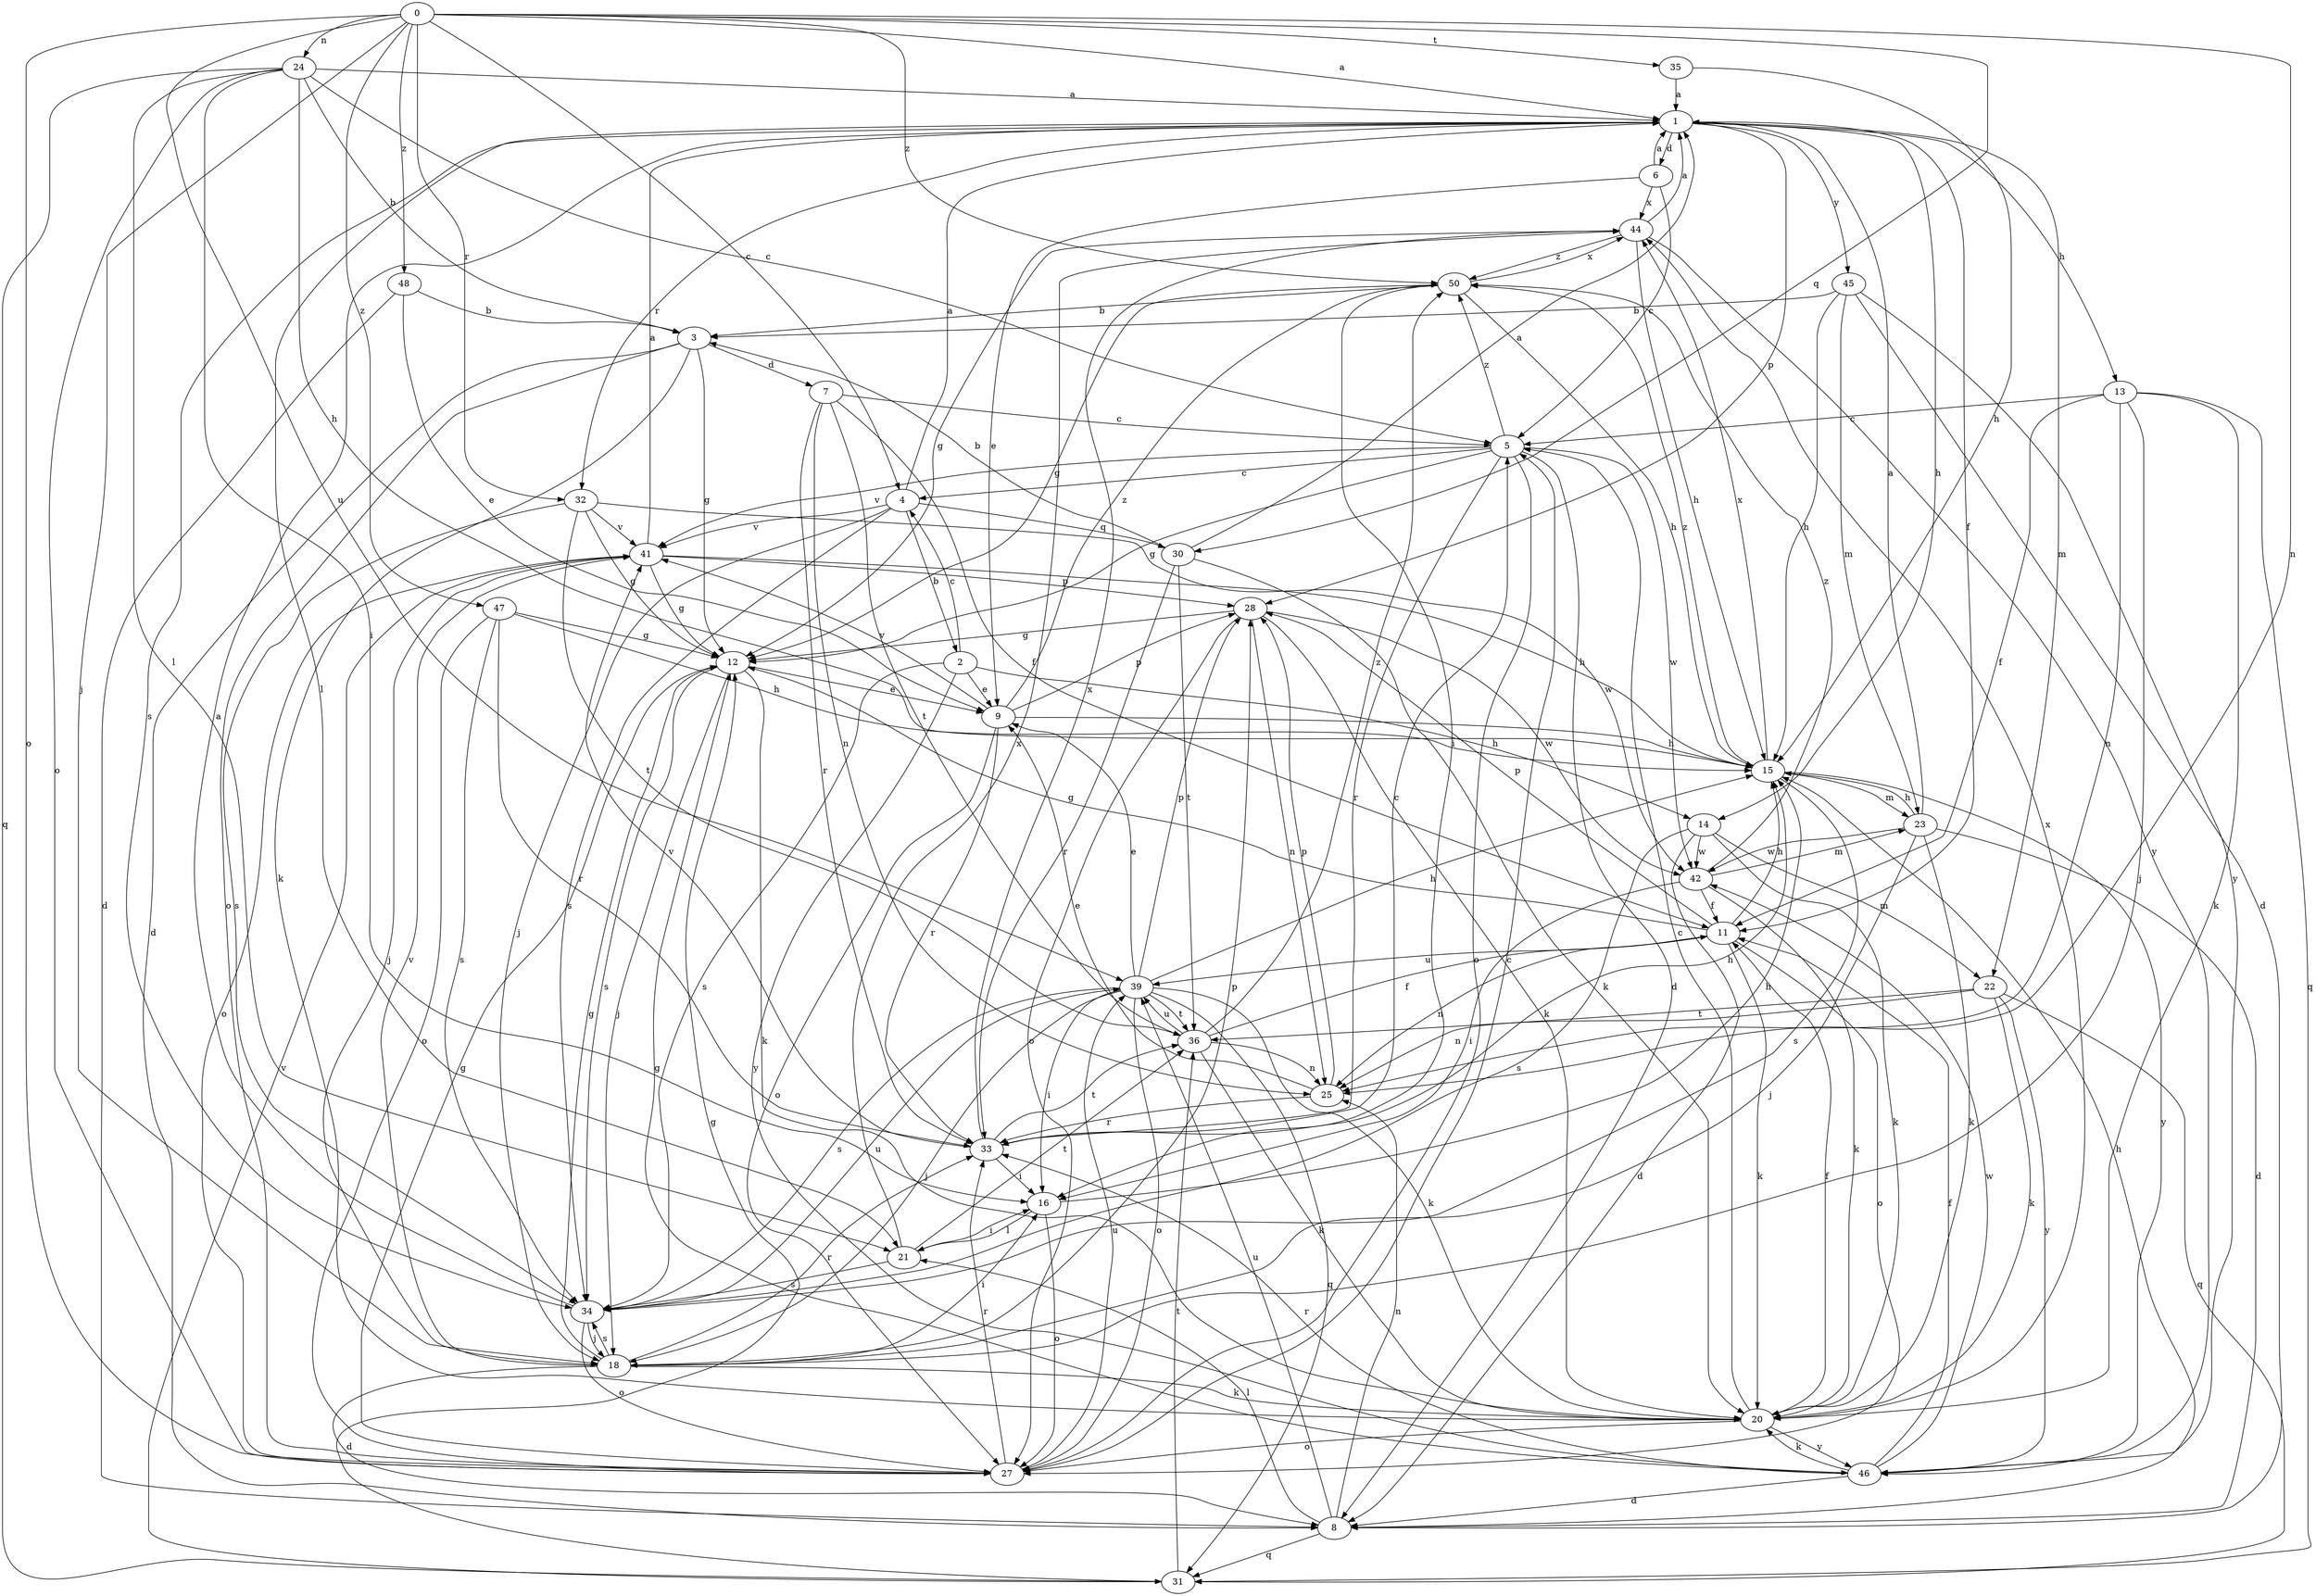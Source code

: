 strict digraph  {
0;
1;
2;
3;
4;
5;
6;
7;
8;
9;
11;
12;
13;
14;
15;
16;
18;
20;
21;
22;
23;
24;
25;
27;
28;
30;
31;
32;
33;
34;
35;
36;
39;
41;
42;
44;
45;
46;
47;
48;
50;
0 -> 1  [label=a];
0 -> 4  [label=c];
0 -> 18  [label=j];
0 -> 24  [label=n];
0 -> 25  [label=n];
0 -> 27  [label=o];
0 -> 30  [label=q];
0 -> 32  [label=r];
0 -> 35  [label=t];
0 -> 39  [label=u];
0 -> 47  [label=z];
0 -> 48  [label=z];
0 -> 50  [label=z];
1 -> 6  [label=d];
1 -> 11  [label=f];
1 -> 13  [label=h];
1 -> 14  [label=h];
1 -> 21  [label=l];
1 -> 22  [label=m];
1 -> 28  [label=p];
1 -> 32  [label=r];
1 -> 34  [label=s];
1 -> 45  [label=y];
2 -> 4  [label=c];
2 -> 9  [label=e];
2 -> 14  [label=h];
2 -> 34  [label=s];
2 -> 46  [label=y];
3 -> 7  [label=d];
3 -> 8  [label=d];
3 -> 12  [label=g];
3 -> 20  [label=k];
3 -> 27  [label=o];
4 -> 1  [label=a];
4 -> 2  [label=b];
4 -> 18  [label=j];
4 -> 30  [label=q];
4 -> 34  [label=s];
4 -> 41  [label=v];
5 -> 4  [label=c];
5 -> 8  [label=d];
5 -> 12  [label=g];
5 -> 27  [label=o];
5 -> 33  [label=r];
5 -> 41  [label=v];
5 -> 42  [label=w];
5 -> 50  [label=z];
6 -> 1  [label=a];
6 -> 5  [label=c];
6 -> 9  [label=e];
6 -> 44  [label=x];
7 -> 5  [label=c];
7 -> 11  [label=f];
7 -> 25  [label=n];
7 -> 33  [label=r];
7 -> 36  [label=t];
8 -> 15  [label=h];
8 -> 21  [label=l];
8 -> 25  [label=n];
8 -> 31  [label=q];
8 -> 39  [label=u];
9 -> 15  [label=h];
9 -> 27  [label=o];
9 -> 28  [label=p];
9 -> 33  [label=r];
9 -> 41  [label=v];
9 -> 50  [label=z];
11 -> 12  [label=g];
11 -> 15  [label=h];
11 -> 20  [label=k];
11 -> 25  [label=n];
11 -> 27  [label=o];
11 -> 28  [label=p];
11 -> 39  [label=u];
12 -> 9  [label=e];
12 -> 18  [label=j];
12 -> 20  [label=k];
12 -> 34  [label=s];
13 -> 5  [label=c];
13 -> 11  [label=f];
13 -> 18  [label=j];
13 -> 20  [label=k];
13 -> 25  [label=n];
13 -> 31  [label=q];
14 -> 8  [label=d];
14 -> 20  [label=k];
14 -> 22  [label=m];
14 -> 34  [label=s];
14 -> 42  [label=w];
15 -> 23  [label=m];
15 -> 34  [label=s];
15 -> 44  [label=x];
15 -> 46  [label=y];
15 -> 50  [label=z];
16 -> 15  [label=h];
16 -> 21  [label=l];
16 -> 27  [label=o];
18 -> 8  [label=d];
18 -> 12  [label=g];
18 -> 16  [label=i];
18 -> 20  [label=k];
18 -> 28  [label=p];
18 -> 33  [label=r];
18 -> 34  [label=s];
18 -> 41  [label=v];
20 -> 5  [label=c];
20 -> 11  [label=f];
20 -> 27  [label=o];
20 -> 44  [label=x];
20 -> 46  [label=y];
21 -> 16  [label=i];
21 -> 34  [label=s];
21 -> 36  [label=t];
21 -> 44  [label=x];
22 -> 20  [label=k];
22 -> 25  [label=n];
22 -> 31  [label=q];
22 -> 36  [label=t];
22 -> 46  [label=y];
23 -> 1  [label=a];
23 -> 8  [label=d];
23 -> 15  [label=h];
23 -> 18  [label=j];
23 -> 20  [label=k];
23 -> 42  [label=w];
24 -> 1  [label=a];
24 -> 3  [label=b];
24 -> 5  [label=c];
24 -> 15  [label=h];
24 -> 16  [label=i];
24 -> 21  [label=l];
24 -> 27  [label=o];
24 -> 31  [label=q];
25 -> 9  [label=e];
25 -> 28  [label=p];
25 -> 33  [label=r];
27 -> 5  [label=c];
27 -> 12  [label=g];
27 -> 33  [label=r];
27 -> 39  [label=u];
28 -> 12  [label=g];
28 -> 20  [label=k];
28 -> 25  [label=n];
28 -> 27  [label=o];
28 -> 42  [label=w];
30 -> 1  [label=a];
30 -> 3  [label=b];
30 -> 20  [label=k];
30 -> 33  [label=r];
30 -> 36  [label=t];
31 -> 12  [label=g];
31 -> 36  [label=t];
31 -> 41  [label=v];
32 -> 12  [label=g];
32 -> 34  [label=s];
32 -> 36  [label=t];
32 -> 41  [label=v];
32 -> 42  [label=w];
33 -> 5  [label=c];
33 -> 15  [label=h];
33 -> 16  [label=i];
33 -> 36  [label=t];
33 -> 41  [label=v];
33 -> 44  [label=x];
34 -> 1  [label=a];
34 -> 18  [label=j];
34 -> 27  [label=o];
34 -> 39  [label=u];
35 -> 1  [label=a];
35 -> 15  [label=h];
36 -> 11  [label=f];
36 -> 20  [label=k];
36 -> 25  [label=n];
36 -> 39  [label=u];
36 -> 50  [label=z];
39 -> 9  [label=e];
39 -> 15  [label=h];
39 -> 16  [label=i];
39 -> 18  [label=j];
39 -> 20  [label=k];
39 -> 27  [label=o];
39 -> 28  [label=p];
39 -> 31  [label=q];
39 -> 34  [label=s];
39 -> 36  [label=t];
41 -> 1  [label=a];
41 -> 12  [label=g];
41 -> 15  [label=h];
41 -> 18  [label=j];
41 -> 27  [label=o];
41 -> 28  [label=p];
42 -> 11  [label=f];
42 -> 16  [label=i];
42 -> 20  [label=k];
42 -> 23  [label=m];
42 -> 50  [label=z];
44 -> 1  [label=a];
44 -> 12  [label=g];
44 -> 15  [label=h];
44 -> 46  [label=y];
44 -> 50  [label=z];
45 -> 3  [label=b];
45 -> 8  [label=d];
45 -> 15  [label=h];
45 -> 23  [label=m];
45 -> 46  [label=y];
46 -> 8  [label=d];
46 -> 11  [label=f];
46 -> 12  [label=g];
46 -> 20  [label=k];
46 -> 33  [label=r];
46 -> 42  [label=w];
47 -> 12  [label=g];
47 -> 15  [label=h];
47 -> 27  [label=o];
47 -> 33  [label=r];
47 -> 34  [label=s];
48 -> 3  [label=b];
48 -> 8  [label=d];
48 -> 9  [label=e];
50 -> 3  [label=b];
50 -> 12  [label=g];
50 -> 15  [label=h];
50 -> 16  [label=i];
50 -> 44  [label=x];
}
